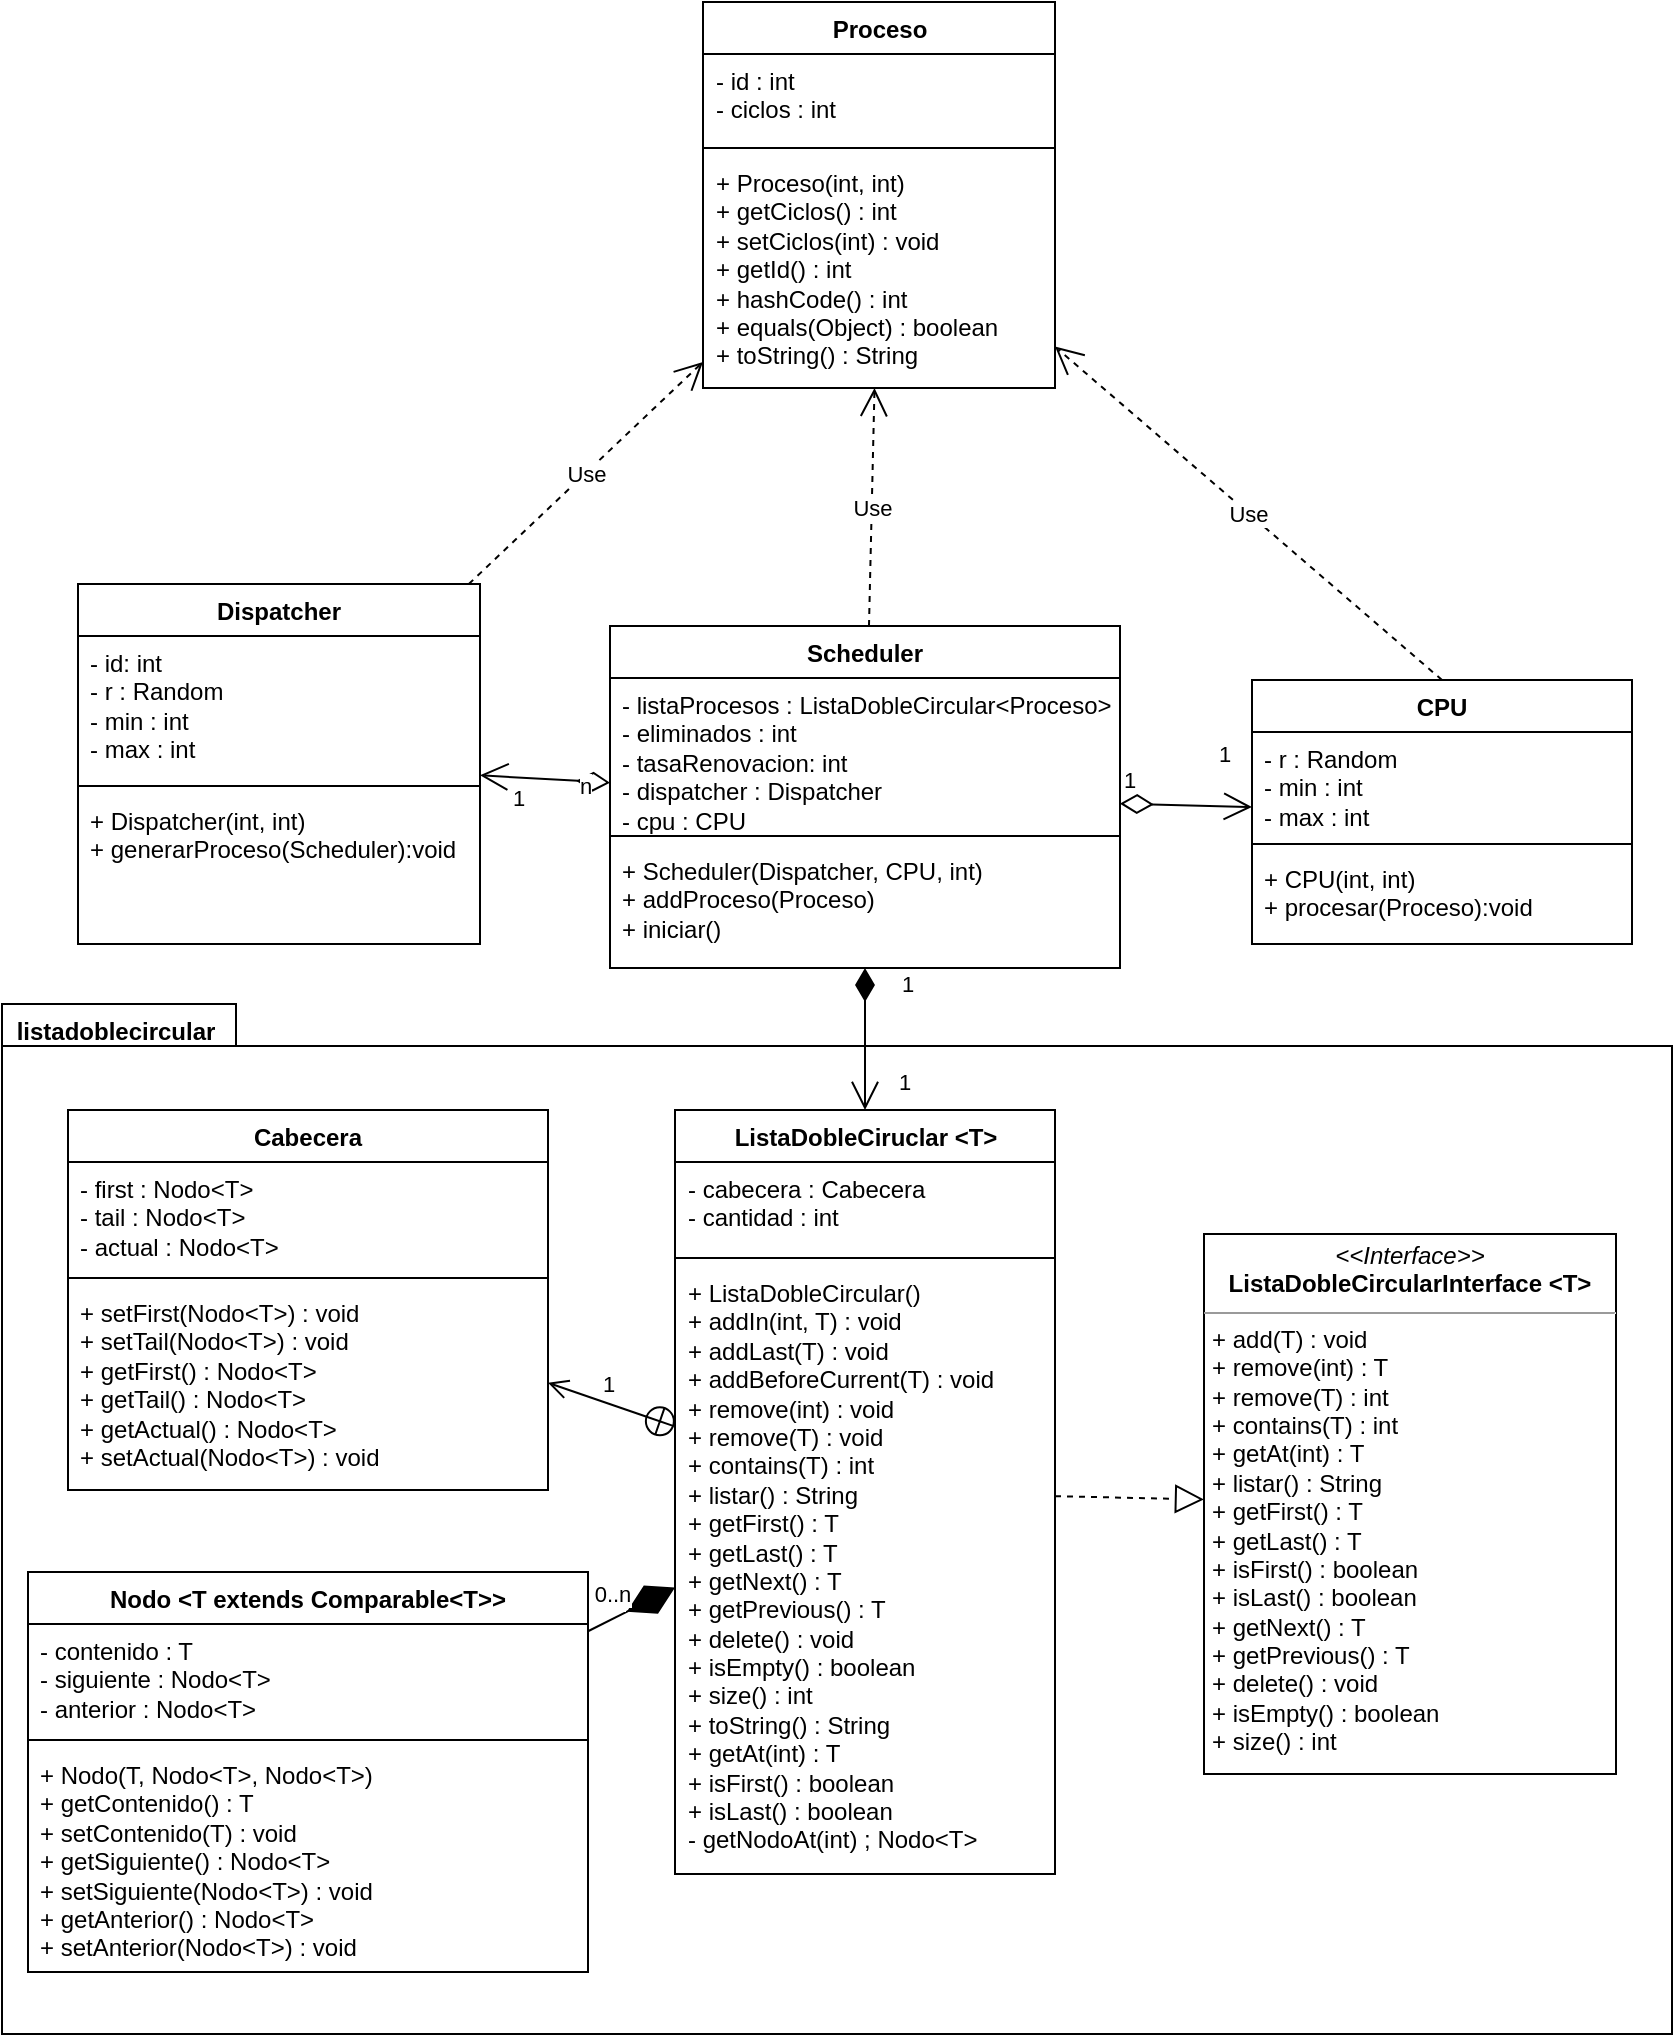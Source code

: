 <mxfile version="20.6.2" type="device"><diagram name="Página-1" id="bd0o8I8SwZmfc2_QPle2"><mxGraphModel dx="1408" dy="862" grid="0" gridSize="10" guides="1" tooltips="1" connect="1" arrows="1" fold="1" page="1" pageScale="1" pageWidth="5000" pageHeight="5000" math="0" shadow="0"><root><mxCell id="0"/><mxCell id="1" parent="0"/><mxCell id="aHQikwmEUvVTHrrGV-9P-1" value="" style="shape=folder;fontStyle=1;spacingTop=10;tabWidth=117;tabHeight=21;tabPosition=left;html=1;" vertex="1" parent="1"><mxGeometry x="709" y="788" width="835" height="515" as="geometry"/></mxCell><mxCell id="o-Oa9oYfMhnD5X7O_knc-9" value="ListaDobleCiruclar &amp;lt;T&amp;gt;" style="swimlane;fontStyle=1;align=center;verticalAlign=top;childLayout=stackLayout;horizontal=1;startSize=26;horizontalStack=0;resizeParent=1;resizeParentMax=0;resizeLast=0;collapsible=1;marginBottom=0;whiteSpace=wrap;html=1;" parent="1" vertex="1"><mxGeometry x="1045.5" y="841" width="190" height="382" as="geometry"/></mxCell><mxCell id="o-Oa9oYfMhnD5X7O_knc-10" value="&lt;div&gt;- cabecera : Cabecera&lt;/div&gt;&lt;div&gt;- cantidad : int&lt;/div&gt;" style="text;strokeColor=none;fillColor=none;align=left;verticalAlign=top;spacingLeft=4;spacingRight=4;overflow=hidden;rotatable=0;points=[[0,0.5],[1,0.5]];portConstraint=eastwest;whiteSpace=wrap;html=1;" parent="o-Oa9oYfMhnD5X7O_knc-9" vertex="1"><mxGeometry y="26" width="190" height="44" as="geometry"/></mxCell><mxCell id="o-Oa9oYfMhnD5X7O_knc-11" value="" style="line;strokeWidth=1;fillColor=none;align=left;verticalAlign=middle;spacingTop=-1;spacingLeft=3;spacingRight=3;rotatable=0;labelPosition=right;points=[];portConstraint=eastwest;strokeColor=inherit;" parent="o-Oa9oYfMhnD5X7O_knc-9" vertex="1"><mxGeometry y="70" width="190" height="8" as="geometry"/></mxCell><mxCell id="o-Oa9oYfMhnD5X7O_knc-12" value="&lt;div&gt;+ ListaDobleCircular()&lt;/div&gt;&lt;div&gt;+&amp;nbsp;&lt;span style=&quot;background-color: initial;&quot;&gt;addIn(int, T) : void&lt;/span&gt;&lt;br&gt;&lt;/div&gt;&lt;div&gt;+ addLast(T) : void&lt;/div&gt;&lt;div&gt;+ addBeforeCurrent(T) : void&lt;/div&gt;&lt;div&gt;+ remove(int) : void&lt;/div&gt;&lt;div&gt;+ remove(T) : void&lt;/div&gt;&lt;div&gt;+ contains(T) : int&lt;/div&gt;&lt;div&gt;+ listar() : String&lt;/div&gt;&lt;div&gt;+ getFirst() : T&lt;/div&gt;&lt;div&gt;+ getLast() : T&lt;/div&gt;&lt;div&gt;+ getNext() : T&lt;/div&gt;&lt;div&gt;+ getPrevious() : T&lt;/div&gt;&lt;div&gt;+ delete() : void&lt;/div&gt;&lt;div&gt;+ isEmpty() : boolean&lt;/div&gt;&lt;div&gt;+ size() : int&lt;/div&gt;&lt;div&gt;+ toString() : String&lt;/div&gt;&lt;div&gt;+ getAt(int) : T&lt;/div&gt;&lt;div&gt;+ isFirst() : boolean&lt;/div&gt;&lt;div&gt;+ isLast() : boolean&lt;/div&gt;&lt;div&gt;- getNodoAt(int) ; Nodo&amp;lt;T&amp;gt;&lt;/div&gt;" style="text;strokeColor=none;fillColor=none;align=left;verticalAlign=top;spacingLeft=4;spacingRight=4;overflow=hidden;rotatable=0;points=[[0,0.5],[1,0.5]];portConstraint=eastwest;whiteSpace=wrap;html=1;" parent="o-Oa9oYfMhnD5X7O_knc-9" vertex="1"><mxGeometry y="78" width="190" height="304" as="geometry"/></mxCell><mxCell id="o-Oa9oYfMhnD5X7O_knc-13" value="&lt;p style=&quot;margin:0px;margin-top:4px;text-align:center;&quot;&gt;&lt;i&gt;&amp;lt;&amp;lt;Interface&amp;gt;&amp;gt;&lt;/i&gt;&lt;br&gt;&lt;b&gt;ListaDobleCircularInterface &amp;lt;T&amp;gt;&lt;/b&gt;&lt;/p&gt;&lt;hr size=&quot;1&quot;&gt;&lt;p style=&quot;margin:0px;margin-left:4px;&quot;&gt;+ add(T) : void&lt;/p&gt;&lt;p style=&quot;margin:0px;margin-left:4px;&quot;&gt;+ remove(int) : T&lt;/p&gt;&lt;p style=&quot;margin:0px;margin-left:4px;&quot;&gt;+ remove(T) : int&lt;/p&gt;&lt;p style=&quot;margin:0px;margin-left:4px;&quot;&gt;+ contains(T) : int&lt;/p&gt;&lt;p style=&quot;margin:0px;margin-left:4px;&quot;&gt;+ getAt(int) : T&lt;/p&gt;&lt;p style=&quot;margin:0px;margin-left:4px;&quot;&gt;+ listar() : String&lt;/p&gt;&lt;p style=&quot;margin:0px;margin-left:4px;&quot;&gt;+ getFirst() : T&lt;/p&gt;&lt;p style=&quot;margin:0px;margin-left:4px;&quot;&gt;+ getLast() : T&lt;/p&gt;&lt;p style=&quot;margin:0px;margin-left:4px;&quot;&gt;+ isFirst() : boolean&lt;/p&gt;&lt;p style=&quot;margin:0px;margin-left:4px;&quot;&gt;+ isLast() : boolean&lt;/p&gt;&lt;p style=&quot;margin:0px;margin-left:4px;&quot;&gt;+ getNext() : T&lt;/p&gt;&lt;p style=&quot;margin:0px;margin-left:4px;&quot;&gt;+ getPrevious() : T&lt;/p&gt;&lt;p style=&quot;margin:0px;margin-left:4px;&quot;&gt;+ delete() : void&lt;/p&gt;&lt;p style=&quot;margin:0px;margin-left:4px;&quot;&gt;+ isEmpty() : boolean&lt;/p&gt;&lt;p style=&quot;margin:0px;margin-left:4px;&quot;&gt;+ size() : int&lt;/p&gt;" style="verticalAlign=top;align=left;overflow=fill;fontSize=12;fontFamily=Helvetica;html=1;whiteSpace=wrap;" parent="1" vertex="1"><mxGeometry x="1310" y="903" width="206" height="270" as="geometry"/></mxCell><mxCell id="o-Oa9oYfMhnD5X7O_knc-14" value="Nodo &amp;lt;T extends Comparable&amp;lt;T&amp;gt;&amp;gt;" style="swimlane;fontStyle=1;align=center;verticalAlign=top;childLayout=stackLayout;horizontal=1;startSize=26;horizontalStack=0;resizeParent=1;resizeParentMax=0;resizeLast=0;collapsible=1;marginBottom=0;whiteSpace=wrap;html=1;" parent="1" vertex="1"><mxGeometry x="722" y="1072" width="280" height="200" as="geometry"/></mxCell><mxCell id="o-Oa9oYfMhnD5X7O_knc-15" value="&lt;div&gt;- contenido : T&lt;/div&gt;&lt;div&gt;- siguiente : Nodo&amp;lt;T&amp;gt;&lt;/div&gt;&lt;div&gt;- anterior : Nodo&amp;lt;T&amp;gt;&lt;/div&gt;" style="text;strokeColor=none;fillColor=none;align=left;verticalAlign=top;spacingLeft=4;spacingRight=4;overflow=hidden;rotatable=0;points=[[0,0.5],[1,0.5]];portConstraint=eastwest;whiteSpace=wrap;html=1;" parent="o-Oa9oYfMhnD5X7O_knc-14" vertex="1"><mxGeometry y="26" width="280" height="54" as="geometry"/></mxCell><mxCell id="o-Oa9oYfMhnD5X7O_knc-16" value="" style="line;strokeWidth=1;fillColor=none;align=left;verticalAlign=middle;spacingTop=-1;spacingLeft=3;spacingRight=3;rotatable=0;labelPosition=right;points=[];portConstraint=eastwest;strokeColor=inherit;" parent="o-Oa9oYfMhnD5X7O_knc-14" vertex="1"><mxGeometry y="80" width="280" height="8" as="geometry"/></mxCell><mxCell id="o-Oa9oYfMhnD5X7O_knc-17" value="&lt;div&gt;+ Nodo(T, Nodo&amp;lt;T&amp;gt;, Nodo&amp;lt;T&amp;gt;)&lt;/div&gt;&lt;div&gt;+ getContenido() : T&lt;/div&gt;&lt;div&gt;+ setContenido(T) : void&lt;/div&gt;&lt;div&gt;+ getSiguiente() : Nodo&amp;lt;T&amp;gt;&lt;/div&gt;&lt;div&gt;+ setSiguiente(Nodo&amp;lt;T&amp;gt;) : void&lt;/div&gt;&lt;div&gt;+ getAnterior() : Nodo&amp;lt;T&amp;gt;&lt;/div&gt;&lt;div&gt;+ setAnterior(Nodo&amp;lt;T&amp;gt;) : void&lt;/div&gt;" style="text;strokeColor=none;fillColor=none;align=left;verticalAlign=top;spacingLeft=4;spacingRight=4;overflow=hidden;rotatable=0;points=[[0,0.5],[1,0.5]];portConstraint=eastwest;whiteSpace=wrap;html=1;" parent="o-Oa9oYfMhnD5X7O_knc-14" vertex="1"><mxGeometry y="88" width="280" height="112" as="geometry"/></mxCell><mxCell id="Phz5OQ6KI-VBlxo2y7YC-1" value="Cabecera" style="swimlane;fontStyle=1;align=center;verticalAlign=top;childLayout=stackLayout;horizontal=1;startSize=26;horizontalStack=0;resizeParent=1;resizeParentMax=0;resizeLast=0;collapsible=1;marginBottom=0;whiteSpace=wrap;html=1;" parent="1" vertex="1"><mxGeometry x="742" y="841" width="240" height="190" as="geometry"/></mxCell><mxCell id="Phz5OQ6KI-VBlxo2y7YC-2" value="&lt;div&gt;- first : Nodo&amp;lt;T&amp;gt;&lt;/div&gt;&lt;div&gt;- tail : Nodo&amp;lt;T&amp;gt;&lt;/div&gt;&lt;div&gt;- actual : Nodo&amp;lt;T&amp;gt;&lt;/div&gt;" style="text;strokeColor=none;fillColor=none;align=left;verticalAlign=top;spacingLeft=4;spacingRight=4;overflow=hidden;rotatable=0;points=[[0,0.5],[1,0.5]];portConstraint=eastwest;whiteSpace=wrap;html=1;" parent="Phz5OQ6KI-VBlxo2y7YC-1" vertex="1"><mxGeometry y="26" width="240" height="54" as="geometry"/></mxCell><mxCell id="Phz5OQ6KI-VBlxo2y7YC-3" value="" style="line;strokeWidth=1;fillColor=none;align=left;verticalAlign=middle;spacingTop=-1;spacingLeft=3;spacingRight=3;rotatable=0;labelPosition=right;points=[];portConstraint=eastwest;strokeColor=inherit;" parent="Phz5OQ6KI-VBlxo2y7YC-1" vertex="1"><mxGeometry y="80" width="240" height="8" as="geometry"/></mxCell><mxCell id="Phz5OQ6KI-VBlxo2y7YC-4" value="&lt;div&gt;+ setFirst(Nodo&amp;lt;T&amp;gt;) : void&lt;/div&gt;&lt;div&gt;+ setTail(Nodo&amp;lt;T&amp;gt;) : void&lt;/div&gt;&lt;div&gt;+ getFirst() : Nodo&amp;lt;T&amp;gt;&lt;/div&gt;&lt;div&gt;+ getTail() : Nodo&amp;lt;T&amp;gt;&lt;/div&gt;&lt;div&gt;&lt;span style=&quot;background-color: initial;&quot;&gt;+ getActual() : Nodo&amp;lt;T&amp;gt;&lt;/span&gt;&lt;/div&gt;&lt;div&gt;+ setActual(Nodo&amp;lt;T&amp;gt;) : void&lt;/div&gt;" style="text;strokeColor=none;fillColor=none;align=left;verticalAlign=top;spacingLeft=4;spacingRight=4;overflow=hidden;rotatable=0;points=[[0,0.5],[1,0.5]];portConstraint=eastwest;whiteSpace=wrap;html=1;" parent="Phz5OQ6KI-VBlxo2y7YC-1" vertex="1"><mxGeometry y="88" width="240" height="102" as="geometry"/></mxCell><mxCell id="Phz5OQ6KI-VBlxo2y7YC-5" value="" style="endArrow=open;startArrow=circlePlus;endFill=0;startFill=0;endSize=8;html=1;rounded=0;" parent="1" source="o-Oa9oYfMhnD5X7O_knc-9" target="Phz5OQ6KI-VBlxo2y7YC-1" edge="1"><mxGeometry width="160" relative="1" as="geometry"><mxPoint x="672" y="658" as="sourcePoint"/><mxPoint x="832" y="658" as="targetPoint"/></mxGeometry></mxCell><mxCell id="Phz5OQ6KI-VBlxo2y7YC-16" value="1" style="edgeLabel;html=1;align=center;verticalAlign=middle;resizable=0;points=[];" parent="Phz5OQ6KI-VBlxo2y7YC-5" vertex="1" connectable="0"><mxGeometry x="0.505" y="-1" relative="1" as="geometry"><mxPoint x="14" y="-4" as="offset"/></mxGeometry></mxCell><mxCell id="Phz5OQ6KI-VBlxo2y7YC-6" value="" style="endArrow=block;dashed=1;endFill=0;endSize=12;html=1;rounded=0;" parent="1" source="o-Oa9oYfMhnD5X7O_knc-9" target="o-Oa9oYfMhnD5X7O_knc-13" edge="1"><mxGeometry width="160" relative="1" as="geometry"><mxPoint x="872" y="648" as="sourcePoint"/><mxPoint x="1032" y="648" as="targetPoint"/></mxGeometry></mxCell><mxCell id="Phz5OQ6KI-VBlxo2y7YC-7" value="" style="endArrow=diamondThin;endFill=1;endSize=24;html=1;rounded=0;" parent="1" source="o-Oa9oYfMhnD5X7O_knc-14" target="o-Oa9oYfMhnD5X7O_knc-9" edge="1"><mxGeometry width="160" relative="1" as="geometry"><mxPoint x="332" y="748" as="sourcePoint"/><mxPoint x="492" y="748" as="targetPoint"/></mxGeometry></mxCell><mxCell id="Phz5OQ6KI-VBlxo2y7YC-8" value="1&lt;br&gt;" style="edgeLabel;html=1;align=center;verticalAlign=middle;resizable=0;points=[];" parent="Phz5OQ6KI-VBlxo2y7YC-7" vertex="1" connectable="0"><mxGeometry x="0.603" y="-1" relative="1" as="geometry"><mxPoint x="-21" as="offset"/></mxGeometry></mxCell><mxCell id="Phz5OQ6KI-VBlxo2y7YC-9" value="0..n" style="edgeLabel;html=1;align=center;verticalAlign=middle;resizable=0;points=[];" parent="Phz5OQ6KI-VBlxo2y7YC-7" vertex="1" connectable="0"><mxGeometry x="-0.7" y="1" relative="1" as="geometry"><mxPoint x="5" y="-15" as="offset"/></mxGeometry></mxCell><mxCell id="aHQikwmEUvVTHrrGV-9P-2" value="CPU" style="swimlane;fontStyle=1;align=center;verticalAlign=top;childLayout=stackLayout;horizontal=1;startSize=26;horizontalStack=0;resizeParent=1;resizeParentMax=0;resizeLast=0;collapsible=1;marginBottom=0;whiteSpace=wrap;html=1;" vertex="1" parent="1"><mxGeometry x="1334" y="626" width="190" height="132" as="geometry"/></mxCell><mxCell id="aHQikwmEUvVTHrrGV-9P-3" value="&lt;div&gt;- r : Random&lt;/div&gt;&lt;div&gt;- min : int&lt;/div&gt;&lt;div&gt;- max : int&lt;/div&gt;" style="text;strokeColor=none;fillColor=none;align=left;verticalAlign=top;spacingLeft=4;spacingRight=4;overflow=hidden;rotatable=0;points=[[0,0.5],[1,0.5]];portConstraint=eastwest;whiteSpace=wrap;html=1;" vertex="1" parent="aHQikwmEUvVTHrrGV-9P-2"><mxGeometry y="26" width="190" height="52" as="geometry"/></mxCell><mxCell id="aHQikwmEUvVTHrrGV-9P-4" value="" style="line;strokeWidth=1;fillColor=none;align=left;verticalAlign=middle;spacingTop=-1;spacingLeft=3;spacingRight=3;rotatable=0;labelPosition=right;points=[];portConstraint=eastwest;strokeColor=inherit;" vertex="1" parent="aHQikwmEUvVTHrrGV-9P-2"><mxGeometry y="78" width="190" height="8" as="geometry"/></mxCell><mxCell id="aHQikwmEUvVTHrrGV-9P-5" value="&lt;div&gt;+ CPU(int, int)&lt;/div&gt;&lt;div&gt;+ procesar(Proceso):void&lt;/div&gt;" style="text;strokeColor=none;fillColor=none;align=left;verticalAlign=top;spacingLeft=4;spacingRight=4;overflow=hidden;rotatable=0;points=[[0,0.5],[1,0.5]];portConstraint=eastwest;whiteSpace=wrap;html=1;" vertex="1" parent="aHQikwmEUvVTHrrGV-9P-2"><mxGeometry y="86" width="190" height="46" as="geometry"/></mxCell><mxCell id="aHQikwmEUvVTHrrGV-9P-6" value="Dispatcher" style="swimlane;fontStyle=1;align=center;verticalAlign=top;childLayout=stackLayout;horizontal=1;startSize=26;horizontalStack=0;resizeParent=1;resizeParentMax=0;resizeLast=0;collapsible=1;marginBottom=0;whiteSpace=wrap;html=1;" vertex="1" parent="1"><mxGeometry x="747" y="578" width="201" height="180" as="geometry"/></mxCell><mxCell id="aHQikwmEUvVTHrrGV-9P-7" value="&lt;div&gt;- id: int&lt;/div&gt;&lt;div&gt;- r : Random&lt;/div&gt;&lt;div&gt;- min : int&lt;/div&gt;&lt;div&gt;- max : int&lt;/div&gt;" style="text;strokeColor=none;fillColor=none;align=left;verticalAlign=top;spacingLeft=4;spacingRight=4;overflow=hidden;rotatable=0;points=[[0,0.5],[1,0.5]];portConstraint=eastwest;whiteSpace=wrap;html=1;" vertex="1" parent="aHQikwmEUvVTHrrGV-9P-6"><mxGeometry y="26" width="201" height="71" as="geometry"/></mxCell><mxCell id="aHQikwmEUvVTHrrGV-9P-8" value="" style="line;strokeWidth=1;fillColor=none;align=left;verticalAlign=middle;spacingTop=-1;spacingLeft=3;spacingRight=3;rotatable=0;labelPosition=right;points=[];portConstraint=eastwest;strokeColor=inherit;" vertex="1" parent="aHQikwmEUvVTHrrGV-9P-6"><mxGeometry y="97" width="201" height="8" as="geometry"/></mxCell><mxCell id="aHQikwmEUvVTHrrGV-9P-9" value="&lt;div&gt;+ Dispatcher(int, int)&lt;/div&gt;&lt;div&gt;+ generarProceso(Scheduler):void&lt;/div&gt;" style="text;strokeColor=none;fillColor=none;align=left;verticalAlign=top;spacingLeft=4;spacingRight=4;overflow=hidden;rotatable=0;points=[[0,0.5],[1,0.5]];portConstraint=eastwest;whiteSpace=wrap;html=1;" vertex="1" parent="aHQikwmEUvVTHrrGV-9P-6"><mxGeometry y="105" width="201" height="75" as="geometry"/></mxCell><mxCell id="aHQikwmEUvVTHrrGV-9P-10" value="Proceso" style="swimlane;fontStyle=1;align=center;verticalAlign=top;childLayout=stackLayout;horizontal=1;startSize=26;horizontalStack=0;resizeParent=1;resizeParentMax=0;resizeLast=0;collapsible=1;marginBottom=0;whiteSpace=wrap;html=1;" vertex="1" parent="1"><mxGeometry x="1059.5" y="287" width="176" height="193" as="geometry"/></mxCell><mxCell id="aHQikwmEUvVTHrrGV-9P-11" value="&lt;div&gt;- id : int&lt;/div&gt;&lt;div&gt;- ciclos : int&lt;/div&gt;" style="text;strokeColor=none;fillColor=none;align=left;verticalAlign=top;spacingLeft=4;spacingRight=4;overflow=hidden;rotatable=0;points=[[0,0.5],[1,0.5]];portConstraint=eastwest;whiteSpace=wrap;html=1;" vertex="1" parent="aHQikwmEUvVTHrrGV-9P-10"><mxGeometry y="26" width="176" height="43" as="geometry"/></mxCell><mxCell id="aHQikwmEUvVTHrrGV-9P-12" value="" style="line;strokeWidth=1;fillColor=none;align=left;verticalAlign=middle;spacingTop=-1;spacingLeft=3;spacingRight=3;rotatable=0;labelPosition=right;points=[];portConstraint=eastwest;strokeColor=inherit;" vertex="1" parent="aHQikwmEUvVTHrrGV-9P-10"><mxGeometry y="69" width="176" height="8" as="geometry"/></mxCell><mxCell id="aHQikwmEUvVTHrrGV-9P-13" value="&lt;div&gt;&lt;div&gt;+ Proceso(int, int)&lt;/div&gt;&lt;div&gt;+ getCiclos() : int&lt;/div&gt;&lt;div&gt;+ setCiclos(int) : void&lt;/div&gt;&lt;div&gt;+ getId() : int&lt;/div&gt;&lt;div&gt;+ hashCode() : int&lt;/div&gt;&lt;div&gt;+ equals(Object) : boolean&lt;/div&gt;&lt;div&gt;+ toString() : String&lt;/div&gt;&lt;/div&gt;&lt;div&gt;&lt;br&gt;&lt;/div&gt;" style="text;strokeColor=none;fillColor=none;align=left;verticalAlign=top;spacingLeft=4;spacingRight=4;overflow=hidden;rotatable=0;points=[[0,0.5],[1,0.5]];portConstraint=eastwest;whiteSpace=wrap;html=1;" vertex="1" parent="aHQikwmEUvVTHrrGV-9P-10"><mxGeometry y="77" width="176" height="116" as="geometry"/></mxCell><mxCell id="aHQikwmEUvVTHrrGV-9P-14" value="Scheduler" style="swimlane;fontStyle=1;align=center;verticalAlign=top;childLayout=stackLayout;horizontal=1;startSize=26;horizontalStack=0;resizeParent=1;resizeParentMax=0;resizeLast=0;collapsible=1;marginBottom=0;whiteSpace=wrap;html=1;" vertex="1" parent="1"><mxGeometry x="1013" y="599" width="255" height="171" as="geometry"/></mxCell><mxCell id="aHQikwmEUvVTHrrGV-9P-15" value="&lt;div&gt;- listaProcesos : ListaDobleCircular&amp;lt;Proceso&amp;gt;&lt;/div&gt;&lt;div&gt;- eliminados : int&lt;/div&gt;&lt;div&gt;- tasaRenovacion: int&lt;/div&gt;&lt;div&gt;- dispatcher : Dispatcher&lt;/div&gt;&lt;div&gt;- cpu : CPU&lt;/div&gt;" style="text;strokeColor=none;fillColor=none;align=left;verticalAlign=top;spacingLeft=4;spacingRight=4;overflow=hidden;rotatable=0;points=[[0,0.5],[1,0.5]];portConstraint=eastwest;whiteSpace=wrap;html=1;" vertex="1" parent="aHQikwmEUvVTHrrGV-9P-14"><mxGeometry y="26" width="255" height="75" as="geometry"/></mxCell><mxCell id="aHQikwmEUvVTHrrGV-9P-16" value="" style="line;strokeWidth=1;fillColor=none;align=left;verticalAlign=middle;spacingTop=-1;spacingLeft=3;spacingRight=3;rotatable=0;labelPosition=right;points=[];portConstraint=eastwest;strokeColor=inherit;" vertex="1" parent="aHQikwmEUvVTHrrGV-9P-14"><mxGeometry y="101" width="255" height="8" as="geometry"/></mxCell><mxCell id="aHQikwmEUvVTHrrGV-9P-17" value="&lt;div&gt;&lt;div&gt;&lt;div&gt;+ Scheduler(Dispatcher, CPU, int)&lt;/div&gt;&lt;div&gt;+ addProceso(Proceso)&lt;/div&gt;&lt;div&gt;+ iniciar()&lt;/div&gt;&lt;/div&gt;&lt;/div&gt;" style="text;strokeColor=none;fillColor=none;align=left;verticalAlign=top;spacingLeft=4;spacingRight=4;overflow=hidden;rotatable=0;points=[[0,0.5],[1,0.5]];portConstraint=eastwest;whiteSpace=wrap;html=1;" vertex="1" parent="aHQikwmEUvVTHrrGV-9P-14"><mxGeometry y="109" width="255" height="62" as="geometry"/></mxCell><mxCell id="aHQikwmEUvVTHrrGV-9P-21" value="n" style="endArrow=open;html=1;endSize=12;startArrow=diamondThin;startSize=14;startFill=0;align=left;verticalAlign=bottom;rounded=0;" edge="1" parent="1" source="aHQikwmEUvVTHrrGV-9P-14" target="aHQikwmEUvVTHrrGV-9P-6"><mxGeometry x="-0.516" y="12" relative="1" as="geometry"><mxPoint x="898" y="679" as="sourcePoint"/><mxPoint x="1058" y="679" as="targetPoint"/><mxPoint as="offset"/></mxGeometry></mxCell><mxCell id="aHQikwmEUvVTHrrGV-9P-24" value="1" style="edgeLabel;html=1;align=center;verticalAlign=middle;resizable=0;points=[];" vertex="1" connectable="0" parent="aHQikwmEUvVTHrrGV-9P-21"><mxGeometry x="0.486" relative="1" as="geometry"><mxPoint x="2" y="10" as="offset"/></mxGeometry></mxCell><mxCell id="aHQikwmEUvVTHrrGV-9P-22" value="1" style="endArrow=open;html=1;endSize=12;startArrow=diamondThin;startSize=14;startFill=0;align=left;verticalAlign=bottom;rounded=0;" edge="1" parent="1" source="aHQikwmEUvVTHrrGV-9P-14" target="aHQikwmEUvVTHrrGV-9P-2"><mxGeometry x="-1" y="3" relative="1" as="geometry"><mxPoint x="1209.2" y="844.0" as="sourcePoint"/><mxPoint x="1133" y="911.654" as="targetPoint"/></mxGeometry></mxCell><mxCell id="aHQikwmEUvVTHrrGV-9P-25" value="1" style="edgeLabel;html=1;align=center;verticalAlign=middle;resizable=0;points=[];" vertex="1" connectable="0" parent="aHQikwmEUvVTHrrGV-9P-22"><mxGeometry x="0.579" y="1" relative="1" as="geometry"><mxPoint y="-25" as="offset"/></mxGeometry></mxCell><mxCell id="aHQikwmEUvVTHrrGV-9P-26" value="1" style="endArrow=open;html=1;endSize=12;startArrow=diamondThin;startSize=14;startFill=1;align=left;verticalAlign=bottom;rounded=0;" edge="1" parent="1" source="aHQikwmEUvVTHrrGV-9P-14" target="o-Oa9oYfMhnD5X7O_knc-9"><mxGeometry x="-0.533" y="16" relative="1" as="geometry"><mxPoint x="1151.243" y="780.0" as="sourcePoint"/><mxPoint x="1152.217" y="892" as="targetPoint"/><mxPoint as="offset"/></mxGeometry></mxCell><mxCell id="aHQikwmEUvVTHrrGV-9P-27" value="1" style="edgeLabel;html=1;align=center;verticalAlign=middle;resizable=0;points=[];" vertex="1" connectable="0" parent="aHQikwmEUvVTHrrGV-9P-26"><mxGeometry x="0.486" relative="1" as="geometry"><mxPoint x="19" y="4" as="offset"/></mxGeometry></mxCell><mxCell id="aHQikwmEUvVTHrrGV-9P-30" value="listadoblecircular" style="text;align=center;fontStyle=1;verticalAlign=middle;spacingLeft=3;spacingRight=3;strokeColor=none;rotatable=0;points=[[0,0.5],[1,0.5]];portConstraint=eastwest;" vertex="1" parent="1"><mxGeometry x="726" y="788" width="80" height="26" as="geometry"/></mxCell><mxCell id="aHQikwmEUvVTHrrGV-9P-31" value="Use" style="endArrow=open;endSize=12;dashed=1;html=1;rounded=0;" edge="1" parent="1" source="aHQikwmEUvVTHrrGV-9P-6" target="aHQikwmEUvVTHrrGV-9P-10"><mxGeometry width="160" relative="1" as="geometry"><mxPoint x="1057" y="631" as="sourcePoint"/><mxPoint x="1217" y="631" as="targetPoint"/></mxGeometry></mxCell><mxCell id="aHQikwmEUvVTHrrGV-9P-32" value="Use" style="endArrow=open;endSize=12;dashed=1;html=1;rounded=0;" edge="1" parent="1" source="aHQikwmEUvVTHrrGV-9P-14" target="aHQikwmEUvVTHrrGV-9P-10"><mxGeometry width="160" relative="1" as="geometry"><mxPoint x="947" y="589.53" as="sourcePoint"/><mxPoint x="1069.5" y="475.451" as="targetPoint"/></mxGeometry></mxCell><mxCell id="aHQikwmEUvVTHrrGV-9P-33" value="Use" style="endArrow=open;endSize=12;dashed=1;html=1;rounded=0;exitX=0.5;exitY=0;exitDx=0;exitDy=0;" edge="1" parent="1" source="aHQikwmEUvVTHrrGV-9P-2" target="aHQikwmEUvVTHrrGV-9P-10"><mxGeometry width="160" relative="1" as="geometry"><mxPoint x="1152.488" y="609.0" as="sourcePoint"/><mxPoint x="1155.256" y="490" as="targetPoint"/></mxGeometry></mxCell></root></mxGraphModel></diagram></mxfile>